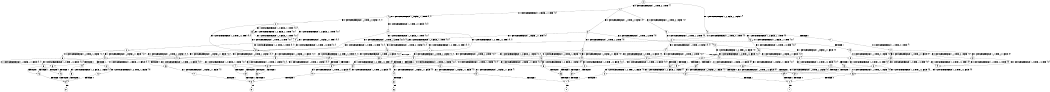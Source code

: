 digraph BCG {
size = "7, 10.5";
center = TRUE;
node [shape = circle];
0 [peripheries = 2];
0 -> 1 [label = "EX !0 !ATOMIC_EXCH_BRANCH (1, +1, TRUE, +0, 1, TRUE) !{}"];
0 -> 2 [label = "EX !1 !ATOMIC_EXCH_BRANCH (1, +0, FALSE, +1, 1, FALSE) !{}"];
1 -> 3 [label = "EX !0 !ATOMIC_EXCH_BRANCH (1, +1, TRUE, +0, 1, FALSE) !{0}"];
1 -> 4 [label = "EX !1 !ATOMIC_EXCH_BRANCH (1, +0, FALSE, +1, 1, TRUE) !{0}"];
1 -> 5 [label = "EX !0 !ATOMIC_EXCH_BRANCH (1, +1, TRUE, +0, 1, FALSE) !{0}"];
2 -> 6 [label = "EX !0 !ATOMIC_EXCH_BRANCH (1, +1, TRUE, +0, 1, TRUE) !{1}"];
2 -> 7 [label = "TERMINATE !1"];
3 -> 8 [label = "EX !0 !ATOMIC_EXCH_BRANCH (1, +0, TRUE, +1, 2, TRUE) !{0}"];
3 -> 9 [label = "EX !1 !ATOMIC_EXCH_BRANCH (1, +0, FALSE, +1, 1, TRUE) !{0}"];
3 -> 10 [label = "EX !0 !ATOMIC_EXCH_BRANCH (1, +0, TRUE, +1, 2, TRUE) !{0}"];
4 -> 11 [label = "EX !0 !ATOMIC_EXCH_BRANCH (1, +1, TRUE, +0, 1, FALSE) !{0, 1}"];
4 -> 4 [label = "EX !1 !ATOMIC_EXCH_BRANCH (1, +0, FALSE, +1, 1, TRUE) !{0, 1}"];
4 -> 12 [label = "EX !0 !ATOMIC_EXCH_BRANCH (1, +1, TRUE, +0, 1, FALSE) !{0, 1}"];
5 -> 13 [label = "EX !1 !ATOMIC_EXCH_BRANCH (1, +0, FALSE, +1, 1, TRUE) !{0}"];
5 -> 10 [label = "EX !0 !ATOMIC_EXCH_BRANCH (1, +0, TRUE, +1, 2, TRUE) !{0}"];
6 -> 14 [label = "EX !0 !ATOMIC_EXCH_BRANCH (1, +1, TRUE, +0, 1, FALSE) !{0, 1}"];
6 -> 15 [label = "TERMINATE !1"];
6 -> 16 [label = "EX !0 !ATOMIC_EXCH_BRANCH (1, +1, TRUE, +0, 1, FALSE) !{0, 1}"];
7 -> 17 [label = "EX !0 !ATOMIC_EXCH_BRANCH (1, +1, TRUE, +0, 1, TRUE) !{}"];
8 -> 18 [label = "EX !0 !ATOMIC_EXCH_BRANCH (1, +0, TRUE, +1, 2, FALSE) !{0}"];
8 -> 19 [label = "EX !1 !ATOMIC_EXCH_BRANCH (1, +0, FALSE, +1, 1, FALSE) !{0}"];
8 -> 20 [label = "EX !0 !ATOMIC_EXCH_BRANCH (1, +0, TRUE, +1, 2, FALSE) !{0}"];
9 -> 21 [label = "EX !0 !ATOMIC_EXCH_BRANCH (1, +0, TRUE, +1, 2, TRUE) !{0, 1}"];
9 -> 9 [label = "EX !1 !ATOMIC_EXCH_BRANCH (1, +0, FALSE, +1, 1, TRUE) !{0, 1}"];
9 -> 22 [label = "EX !0 !ATOMIC_EXCH_BRANCH (1, +0, TRUE, +1, 2, TRUE) !{0, 1}"];
10 -> 23 [label = "EX !1 !ATOMIC_EXCH_BRANCH (1, +0, FALSE, +1, 1, FALSE) !{0}"];
10 -> 20 [label = "EX !0 !ATOMIC_EXCH_BRANCH (1, +0, TRUE, +1, 2, FALSE) !{0}"];
11 -> 21 [label = "EX !0 !ATOMIC_EXCH_BRANCH (1, +0, TRUE, +1, 2, TRUE) !{0, 1}"];
11 -> 9 [label = "EX !1 !ATOMIC_EXCH_BRANCH (1, +0, FALSE, +1, 1, TRUE) !{0, 1}"];
11 -> 22 [label = "EX !0 !ATOMIC_EXCH_BRANCH (1, +0, TRUE, +1, 2, TRUE) !{0, 1}"];
12 -> 24 [label = "EX !1 !ATOMIC_EXCH_BRANCH (1, +0, FALSE, +1, 1, TRUE) !{0, 1}"];
12 -> 22 [label = "EX !0 !ATOMIC_EXCH_BRANCH (1, +0, TRUE, +1, 2, TRUE) !{0, 1}"];
12 -> 25 [label = "EX !1 !ATOMIC_EXCH_BRANCH (1, +0, FALSE, +1, 1, TRUE) !{0, 1}"];
13 -> 26 [label = "EX !0 !ATOMIC_EXCH_BRANCH (1, +0, TRUE, +1, 2, TRUE) !{0, 1}"];
13 -> 13 [label = "EX !1 !ATOMIC_EXCH_BRANCH (1, +0, FALSE, +1, 1, TRUE) !{0, 1}"];
14 -> 27 [label = "EX !0 !ATOMIC_EXCH_BRANCH (1, +0, TRUE, +1, 2, TRUE) !{0, 1}"];
14 -> 28 [label = "TERMINATE !1"];
14 -> 29 [label = "EX !0 !ATOMIC_EXCH_BRANCH (1, +0, TRUE, +1, 2, TRUE) !{0, 1}"];
15 -> 30 [label = "EX !0 !ATOMIC_EXCH_BRANCH (1, +1, TRUE, +0, 1, FALSE) !{0}"];
15 -> 31 [label = "EX !0 !ATOMIC_EXCH_BRANCH (1, +1, TRUE, +0, 1, FALSE) !{0}"];
16 -> 29 [label = "EX !0 !ATOMIC_EXCH_BRANCH (1, +0, TRUE, +1, 2, TRUE) !{0, 1}"];
16 -> 32 [label = "TERMINATE !1"];
17 -> 30 [label = "EX !0 !ATOMIC_EXCH_BRANCH (1, +1, TRUE, +0, 1, FALSE) !{0}"];
17 -> 31 [label = "EX !0 !ATOMIC_EXCH_BRANCH (1, +1, TRUE, +0, 1, FALSE) !{0}"];
18 -> 33 [label = "EX !1 !ATOMIC_EXCH_BRANCH (1, +0, FALSE, +1, 1, FALSE) !{0}"];
18 -> 34 [label = "TERMINATE !0"];
19 -> 35 [label = "EX !0 !ATOMIC_EXCH_BRANCH (1, +0, TRUE, +1, 2, FALSE) !{0, 1}"];
19 -> 36 [label = "TERMINATE !1"];
19 -> 37 [label = "EX !0 !ATOMIC_EXCH_BRANCH (1, +0, TRUE, +1, 2, FALSE) !{0, 1}"];
20 -> 38 [label = "EX !1 !ATOMIC_EXCH_BRANCH (1, +0, FALSE, +1, 1, FALSE) !{0}"];
20 -> 39 [label = "TERMINATE !0"];
21 -> 40 [label = "EX !0 !ATOMIC_EXCH_BRANCH (1, +0, TRUE, +1, 2, FALSE) !{0, 1}"];
21 -> 19 [label = "EX !1 !ATOMIC_EXCH_BRANCH (1, +0, FALSE, +1, 1, FALSE) !{0, 1}"];
21 -> 41 [label = "EX !0 !ATOMIC_EXCH_BRANCH (1, +0, TRUE, +1, 2, FALSE) !{0, 1}"];
22 -> 42 [label = "EX !1 !ATOMIC_EXCH_BRANCH (1, +0, FALSE, +1, 1, FALSE) !{0, 1}"];
22 -> 41 [label = "EX !0 !ATOMIC_EXCH_BRANCH (1, +0, TRUE, +1, 2, FALSE) !{0, 1}"];
22 -> 43 [label = "EX !1 !ATOMIC_EXCH_BRANCH (1, +0, FALSE, +1, 1, FALSE) !{0, 1}"];
23 -> 44 [label = "EX !0 !ATOMIC_EXCH_BRANCH (1, +0, TRUE, +1, 2, FALSE) !{0, 1}"];
23 -> 45 [label = "TERMINATE !1"];
24 -> 46 [label = "EX !0 !ATOMIC_EXCH_BRANCH (1, +0, TRUE, +1, 2, TRUE) !{0, 1}"];
24 -> 24 [label = "EX !1 !ATOMIC_EXCH_BRANCH (1, +0, FALSE, +1, 1, TRUE) !{0, 1}"];
24 -> 22 [label = "EX !0 !ATOMIC_EXCH_BRANCH (1, +0, TRUE, +1, 2, TRUE) !{0, 1}"];
25 -> 24 [label = "EX !1 !ATOMIC_EXCH_BRANCH (1, +0, FALSE, +1, 1, TRUE) !{0, 1}"];
25 -> 22 [label = "EX !0 !ATOMIC_EXCH_BRANCH (1, +0, TRUE, +1, 2, TRUE) !{0, 1}"];
25 -> 25 [label = "EX !1 !ATOMIC_EXCH_BRANCH (1, +0, FALSE, +1, 1, TRUE) !{0, 1}"];
26 -> 47 [label = "EX !0 !ATOMIC_EXCH_BRANCH (1, +0, TRUE, +1, 2, FALSE) !{0, 1}"];
26 -> 23 [label = "EX !1 !ATOMIC_EXCH_BRANCH (1, +0, FALSE, +1, 1, FALSE) !{0, 1}"];
27 -> 35 [label = "EX !0 !ATOMIC_EXCH_BRANCH (1, +0, TRUE, +1, 2, FALSE) !{0, 1}"];
27 -> 36 [label = "TERMINATE !1"];
27 -> 37 [label = "EX !0 !ATOMIC_EXCH_BRANCH (1, +0, TRUE, +1, 2, FALSE) !{0, 1}"];
28 -> 48 [label = "EX !0 !ATOMIC_EXCH_BRANCH (1, +0, TRUE, +1, 2, TRUE) !{0}"];
28 -> 49 [label = "EX !0 !ATOMIC_EXCH_BRANCH (1, +0, TRUE, +1, 2, TRUE) !{0}"];
29 -> 37 [label = "EX !0 !ATOMIC_EXCH_BRANCH (1, +0, TRUE, +1, 2, FALSE) !{0, 1}"];
29 -> 50 [label = "TERMINATE !1"];
30 -> 48 [label = "EX !0 !ATOMIC_EXCH_BRANCH (1, +0, TRUE, +1, 2, TRUE) !{0}"];
30 -> 49 [label = "EX !0 !ATOMIC_EXCH_BRANCH (1, +0, TRUE, +1, 2, TRUE) !{0}"];
31 -> 49 [label = "EX !0 !ATOMIC_EXCH_BRANCH (1, +0, TRUE, +1, 2, TRUE) !{0}"];
32 -> 51 [label = "EX !0 !ATOMIC_EXCH_BRANCH (1, +0, TRUE, +1, 2, TRUE) !{0}"];
33 -> 52 [label = "TERMINATE !0"];
33 -> 53 [label = "TERMINATE !1"];
34 -> 54 [label = "EX !1 !ATOMIC_EXCH_BRANCH (1, +0, FALSE, +1, 1, FALSE) !{}"];
35 -> 52 [label = "TERMINATE !0"];
35 -> 53 [label = "TERMINATE !1"];
36 -> 55 [label = "EX !0 !ATOMIC_EXCH_BRANCH (1, +0, TRUE, +1, 2, FALSE) !{0}"];
36 -> 56 [label = "EX !0 !ATOMIC_EXCH_BRANCH (1, +0, TRUE, +1, 2, FALSE) !{0}"];
37 -> 57 [label = "TERMINATE !0"];
37 -> 58 [label = "TERMINATE !1"];
38 -> 59 [label = "TERMINATE !0"];
38 -> 60 [label = "TERMINATE !1"];
39 -> 61 [label = "EX !1 !ATOMIC_EXCH_BRANCH (1, +0, FALSE, +1, 1, FALSE) !{}"];
40 -> 33 [label = "EX !1 !ATOMIC_EXCH_BRANCH (1, +0, FALSE, +1, 1, FALSE) !{0, 1}"];
40 -> 62 [label = "TERMINATE !0"];
41 -> 63 [label = "EX !1 !ATOMIC_EXCH_BRANCH (1, +0, FALSE, +1, 1, FALSE) !{0, 1}"];
41 -> 64 [label = "EX !1 !ATOMIC_EXCH_BRANCH (1, +0, FALSE, +1, 1, FALSE) !{0, 1}"];
41 -> 65 [label = "TERMINATE !0"];
42 -> 66 [label = "EX !0 !ATOMIC_EXCH_BRANCH (1, +0, TRUE, +1, 2, FALSE) !{0, 1}"];
42 -> 67 [label = "TERMINATE !1"];
42 -> 37 [label = "EX !0 !ATOMIC_EXCH_BRANCH (1, +0, TRUE, +1, 2, FALSE) !{0, 1}"];
43 -> 37 [label = "EX !0 !ATOMIC_EXCH_BRANCH (1, +0, TRUE, +1, 2, FALSE) !{0, 1}"];
43 -> 50 [label = "TERMINATE !1"];
44 -> 59 [label = "TERMINATE !0"];
44 -> 60 [label = "TERMINATE !1"];
45 -> 56 [label = "EX !0 !ATOMIC_EXCH_BRANCH (1, +0, TRUE, +1, 2, FALSE) !{0}"];
46 -> 68 [label = "EX !0 !ATOMIC_EXCH_BRANCH (1, +0, TRUE, +1, 2, FALSE) !{0, 1}"];
46 -> 42 [label = "EX !1 !ATOMIC_EXCH_BRANCH (1, +0, FALSE, +1, 1, FALSE) !{0, 1}"];
46 -> 41 [label = "EX !0 !ATOMIC_EXCH_BRANCH (1, +0, TRUE, +1, 2, FALSE) !{0, 1}"];
47 -> 38 [label = "EX !1 !ATOMIC_EXCH_BRANCH (1, +0, FALSE, +1, 1, FALSE) !{0, 1}"];
47 -> 69 [label = "TERMINATE !0"];
48 -> 55 [label = "EX !0 !ATOMIC_EXCH_BRANCH (1, +0, TRUE, +1, 2, FALSE) !{0}"];
48 -> 56 [label = "EX !0 !ATOMIC_EXCH_BRANCH (1, +0, TRUE, +1, 2, FALSE) !{0}"];
49 -> 56 [label = "EX !0 !ATOMIC_EXCH_BRANCH (1, +0, TRUE, +1, 2, FALSE) !{0}"];
50 -> 70 [label = "EX !0 !ATOMIC_EXCH_BRANCH (1, +0, TRUE, +1, 2, FALSE) !{0}"];
51 -> 70 [label = "EX !0 !ATOMIC_EXCH_BRANCH (1, +0, TRUE, +1, 2, FALSE) !{0}"];
52 -> 71 [label = "TERMINATE !1"];
53 -> 71 [label = "TERMINATE !0"];
54 -> 71 [label = "TERMINATE !1"];
55 -> 71 [label = "TERMINATE !0"];
56 -> 72 [label = "TERMINATE !0"];
57 -> 73 [label = "TERMINATE !1"];
58 -> 73 [label = "TERMINATE !0"];
59 -> 72 [label = "TERMINATE !1"];
60 -> 72 [label = "TERMINATE !0"];
61 -> 72 [label = "TERMINATE !1"];
62 -> 54 [label = "EX !1 !ATOMIC_EXCH_BRANCH (1, +0, FALSE, +1, 1, FALSE) !{1}"];
62 -> 74 [label = "EX !1 !ATOMIC_EXCH_BRANCH (1, +0, FALSE, +1, 1, FALSE) !{1}"];
63 -> 75 [label = "TERMINATE !0"];
63 -> 76 [label = "TERMINATE !1"];
64 -> 57 [label = "TERMINATE !0"];
64 -> 58 [label = "TERMINATE !1"];
65 -> 77 [label = "EX !1 !ATOMIC_EXCH_BRANCH (1, +0, FALSE, +1, 1, FALSE) !{1}"];
66 -> 75 [label = "TERMINATE !0"];
66 -> 76 [label = "TERMINATE !1"];
67 -> 78 [label = "EX !0 !ATOMIC_EXCH_BRANCH (1, +0, TRUE, +1, 2, FALSE) !{0}"];
68 -> 63 [label = "EX !1 !ATOMIC_EXCH_BRANCH (1, +0, FALSE, +1, 1, FALSE) !{0, 1}"];
68 -> 79 [label = "TERMINATE !0"];
69 -> 61 [label = "EX !1 !ATOMIC_EXCH_BRANCH (1, +0, FALSE, +1, 1, FALSE) !{1}"];
70 -> 73 [label = "TERMINATE !0"];
71 -> 80 [label = "exit"];
72 -> 81 [label = "exit"];
73 -> 82 [label = "exit"];
74 -> 83 [label = "TERMINATE !1"];
75 -> 84 [label = "TERMINATE !1"];
76 -> 84 [label = "TERMINATE !0"];
77 -> 73 [label = "TERMINATE !1"];
78 -> 84 [label = "TERMINATE !0"];
79 -> 85 [label = "EX !1 !ATOMIC_EXCH_BRANCH (1, +0, FALSE, +1, 1, FALSE) !{1}"];
83 -> 86 [label = "exit"];
84 -> 87 [label = "exit"];
85 -> 84 [label = "TERMINATE !1"];
}

